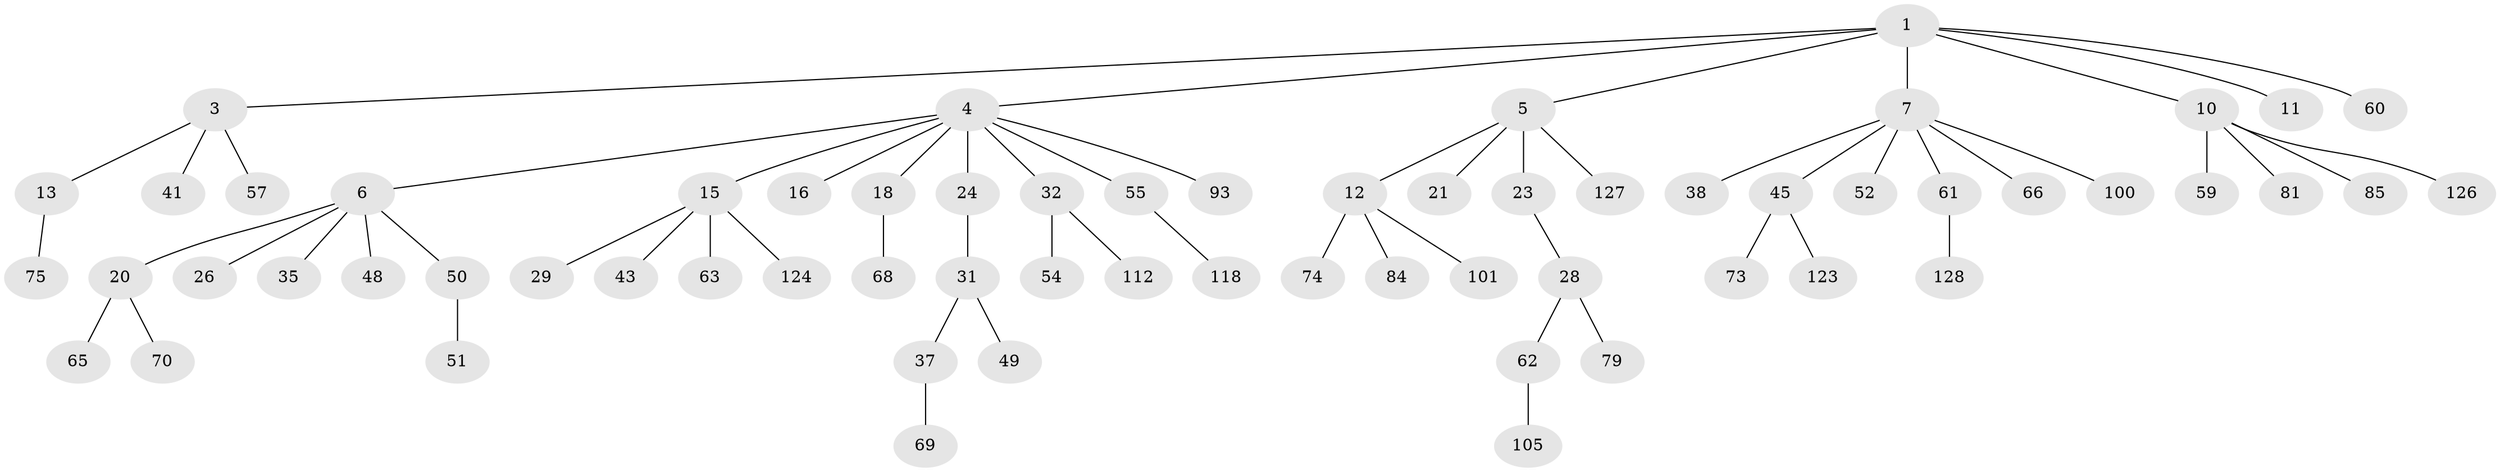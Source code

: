 // original degree distribution, {4: 0.05426356589147287, 5: 0.03875968992248062, 7: 0.015503875968992248, 8: 0.007751937984496124, 1: 0.5426356589147286, 2: 0.18604651162790697, 6: 0.007751937984496124, 3: 0.14728682170542637}
// Generated by graph-tools (version 1.1) at 2025/15/03/09/25 04:15:32]
// undirected, 64 vertices, 63 edges
graph export_dot {
graph [start="1"]
  node [color=gray90,style=filled];
  1 [super="+2"];
  3 [super="+9+103"];
  4 [super="+14+117"];
  5 [super="+77+8"];
  6 [super="+72+53+19"];
  7 [super="+116+107+22+25"];
  10 [super="+44"];
  11 [super="+34"];
  12;
  13;
  15 [super="+47+71"];
  16;
  18 [super="+30"];
  20 [super="+36"];
  21 [super="+40+119"];
  23 [super="+78"];
  24 [super="+27"];
  26 [super="+64+87+42"];
  28 [super="+122+95+46"];
  29;
  31;
  32;
  35;
  37;
  38 [super="+94+86"];
  41;
  43 [super="+129+106"];
  45;
  48;
  49;
  50;
  51;
  52;
  54;
  55 [super="+56"];
  57 [super="+90+80"];
  59;
  60 [super="+91+76"];
  61;
  62;
  63;
  65 [super="+102"];
  66;
  68 [super="+111+114"];
  69;
  70 [super="+97"];
  73;
  74 [super="+88+113"];
  75;
  79 [super="+115"];
  81;
  84;
  85;
  93;
  100;
  101;
  105;
  112;
  118;
  123;
  124;
  126;
  127;
  128;
  1 -- 4;
  1 -- 10;
  1 -- 11;
  1 -- 3;
  1 -- 5;
  1 -- 7;
  1 -- 60;
  3 -- 13;
  3 -- 57;
  3 -- 41;
  4 -- 6;
  4 -- 15;
  4 -- 16;
  4 -- 32;
  4 -- 18;
  4 -- 55;
  4 -- 24;
  4 -- 93;
  5 -- 12;
  5 -- 21;
  5 -- 23;
  5 -- 127;
  6 -- 20;
  6 -- 26;
  6 -- 35;
  6 -- 48;
  6 -- 50;
  7 -- 66;
  7 -- 45;
  7 -- 61;
  7 -- 38;
  7 -- 100;
  7 -- 52;
  10 -- 59;
  10 -- 85;
  10 -- 81;
  10 -- 126;
  12 -- 74;
  12 -- 84;
  12 -- 101;
  13 -- 75;
  15 -- 29;
  15 -- 43;
  15 -- 124;
  15 -- 63;
  18 -- 68;
  20 -- 65;
  20 -- 70;
  23 -- 28;
  24 -- 31;
  28 -- 79;
  28 -- 62;
  31 -- 37;
  31 -- 49;
  32 -- 54;
  32 -- 112;
  37 -- 69;
  45 -- 73;
  45 -- 123;
  50 -- 51;
  55 -- 118;
  61 -- 128;
  62 -- 105;
}
